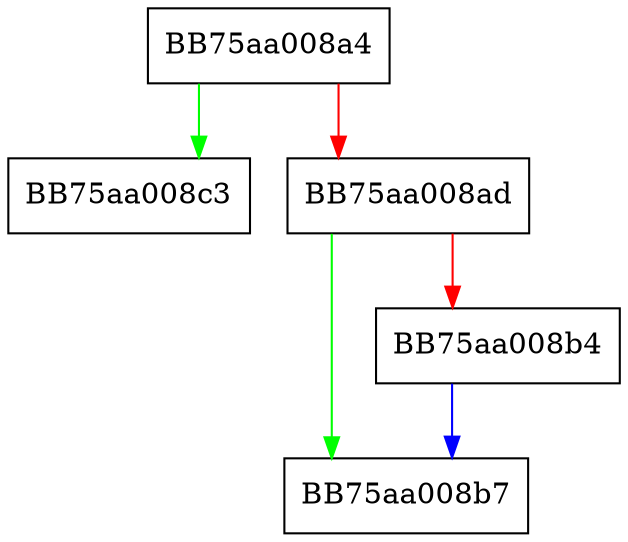 digraph resize {
  node [shape="box"];
  graph [splines=ortho];
  BB75aa008a4 -> BB75aa008c3 [color="green"];
  BB75aa008a4 -> BB75aa008ad [color="red"];
  BB75aa008ad -> BB75aa008b7 [color="green"];
  BB75aa008ad -> BB75aa008b4 [color="red"];
  BB75aa008b4 -> BB75aa008b7 [color="blue"];
}